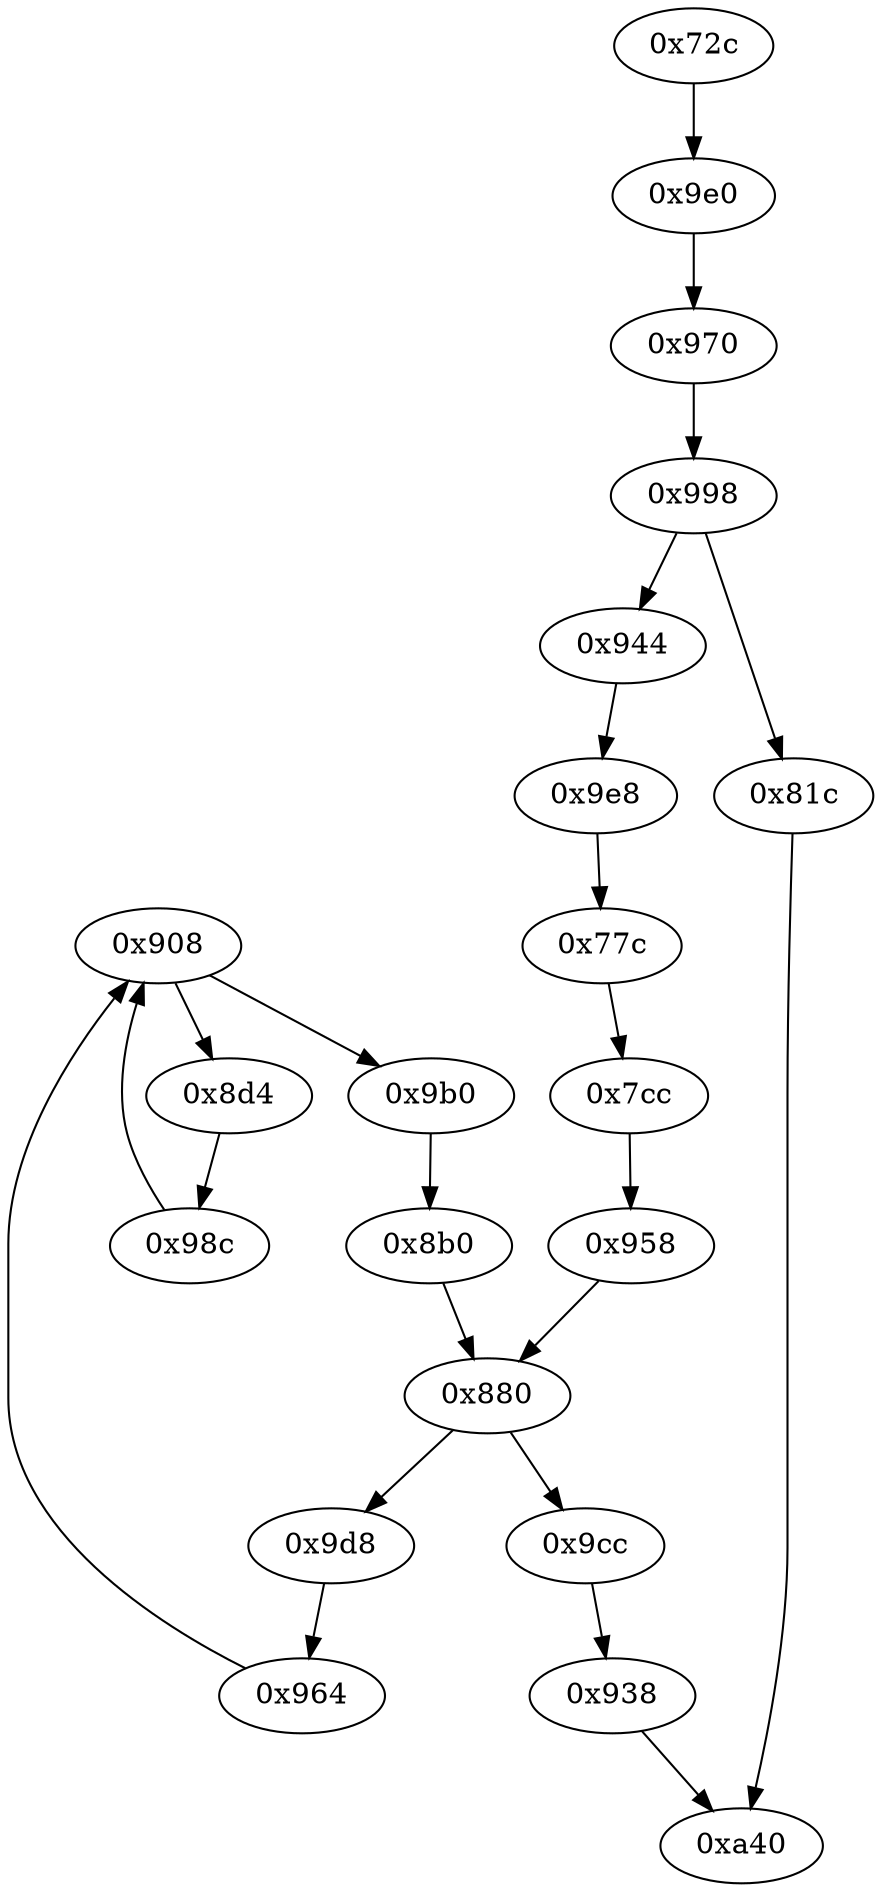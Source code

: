 strict digraph "" {
	"0x908"	 [opcode="[u'str', u'ldr', u'ldr', u'ldr', u'ldr', u'b']"];
	"0x9b0"	 [opcode="[u'mov', u'bl', u'ldr', u'add', u'str', u'ldr', u'b']"];
	"0x908" -> "0x9b0";
	"0x8d4"	 [opcode="[u'ldr', u'bl', u'ldr', u'add', u'str', u'ldr', u'b']"];
	"0x908" -> "0x8d4";
	"0x9cc"	 [opcode="[u'ldr', u'ldr', u'b']"];
	"0x938"	 [opcode="[u'mov', u'mov', u'b']"];
	"0x9cc" -> "0x938";
	"0x9e0"	 [opcode="[u'ldr', u'b']"];
	"0x970"	 [opcode="[u'ldr', u'cmp', u'mov', u'mov', u'strb', u'ldr', u'b']"];
	"0x9e0" -> "0x970";
	"0x77c"	 [opcode="[u'ldr', u'ldm']"];
	"0x7cc"	 [opcode="[u'ldr', u'ldrb', u'str', u'ldr', u'b']"];
	"0x77c" -> "0x7cc";
	"0x998"	 [opcode="[u'ldrb', u'ldr', u'ldr', u'cmp', u'mov', u'b']"];
	"0x970" -> "0x998";
	"0x9d8"	 [opcode="[u'ldr', u'b']"];
	"0x964"	 [opcode="[u'mov', u'mov', u'b']"];
	"0x9d8" -> "0x964";
	"0x880"	 [opcode="[u'str', u'ldr', u'ldr', u'ldr', u'ldr', u'b']"];
	"0x880" -> "0x9cc";
	"0x880" -> "0x9d8";
	"0x958"	 [opcode="[u'mov', u'mov', u'b']"];
	"0x7cc" -> "0x958";
	"0xa40"	 [opcode="[u'ldr', u'ldr', u'ldr', u'ldr', u'sub', u'mov', u'sub', u'pop']"];
	"0x938" -> "0xa40";
	"0x964" -> "0x908";
	"0x9e8"	 [opcode="[u'sub', u'stm', u'mov', u'bl', u'mov', u'ldr', u'b']"];
	"0x9e8" -> "0x77c";
	"0x8b0"	 [opcode="[u'ldr', u'mov', u'b']"];
	"0x8b0" -> "0x880";
	"0x944"	 [opcode="[u'sub', u'str', u'ldr', u'ldr', u'b']"];
	"0x998" -> "0x944";
	"0x81c"	 [opcode="[u'mov', u'mov', u'b']"];
	"0x998" -> "0x81c";
	"0x944" -> "0x9e8";
	"0x81c" -> "0xa40";
	"0x9b0" -> "0x8b0";
	"0x98c"	 [opcode="[u'ldr', u'mov', u'b']"];
	"0x98c" -> "0x908";
	"0x72c"	 [opcode="[u'push', u'add', u'sub', u'str', u'ldr', u'mov', u'ldr', u'ldr', u'add', u'ldr', u'str', u'ldr', u'ldr', u'ldr', u'ldr', u'str', \
u'b']"];
	"0x72c" -> "0x9e0";
	"0x8d4" -> "0x98c";
	"0x958" -> "0x880";
}
